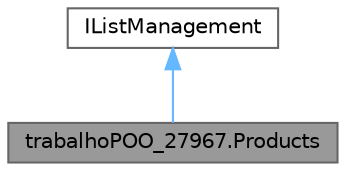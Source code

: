 digraph "trabalhoPOO_27967.Products"
{
 // LATEX_PDF_SIZE
  bgcolor="transparent";
  edge [fontname=Helvetica,fontsize=10,labelfontname=Helvetica,labelfontsize=10];
  node [fontname=Helvetica,fontsize=10,shape=box,height=0.2,width=0.4];
  Node1 [id="Node000001",label="trabalhoPOO_27967.Products",height=0.2,width=0.4,color="gray40", fillcolor="grey60", style="filled", fontcolor="black",tooltip="Purpose: Class to manage a group of more than one product. Created by: Jose Alves a27967 Created on: ..."];
  Node2 -> Node1 [id="edge2_Node000001_Node000002",dir="back",color="steelblue1",style="solid",tooltip=" "];
  Node2 [id="Node000002",label="IListManagement",height=0.2,width=0.4,color="gray40", fillcolor="white", style="filled",URL="$interfacetrabalho_p_o_o__27967_1_1_interface_1_1_i_list_management.html",tooltip=" "];
}
